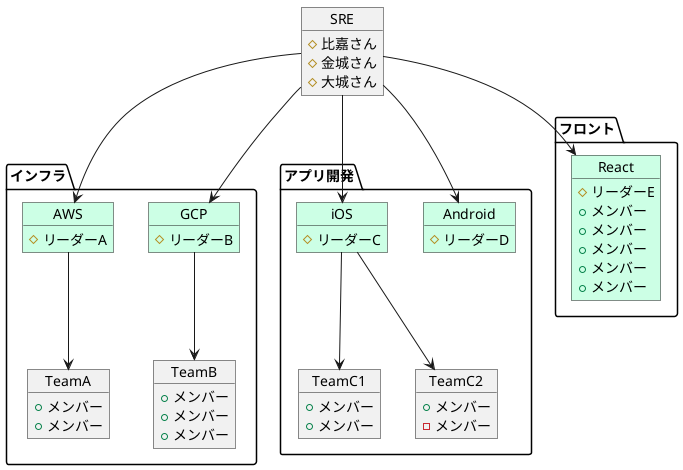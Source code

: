 @startuml dev-team-chart
object SRE {
  # 比嘉さん
  # 金城さん
  # 大城さん
}

package インフラ {
  object AWS #ccffe5 {
    #リーダーA
  }
  object GCP #ccffe5 {
    #リーダーB
  }
  object TeamA {
    +メンバー
    +メンバー
  }
  object TeamB {
    +メンバー
    +メンバー
    +メンバー
  }
}

package アプリ開発 {
  object iOS #ccffe5 {
    #リーダーC
  }
  object Android #ccffe5 {
    #リーダーD
  }
  object TeamC1 {
    +メンバー
    +メンバー
  }
  object TeamC2 {
    +メンバー
    -メンバー
  }
}

package フロント {
  object React #ccffe5 {
    #リーダーE
    +メンバー
    +メンバー
    +メンバー
    +メンバー
    +メンバー
  }
}

SRE --> AWS
SRE --> GCP
SRE --> iOS
SRE --> Android
SRE --> React

AWS --> TeamA
GCP --> TeamB
iOS --> TeamC1
iOS --> TeamC2

AWS -[hidden]r- GCP
iOS -[hidden]r- Android

@enduml
